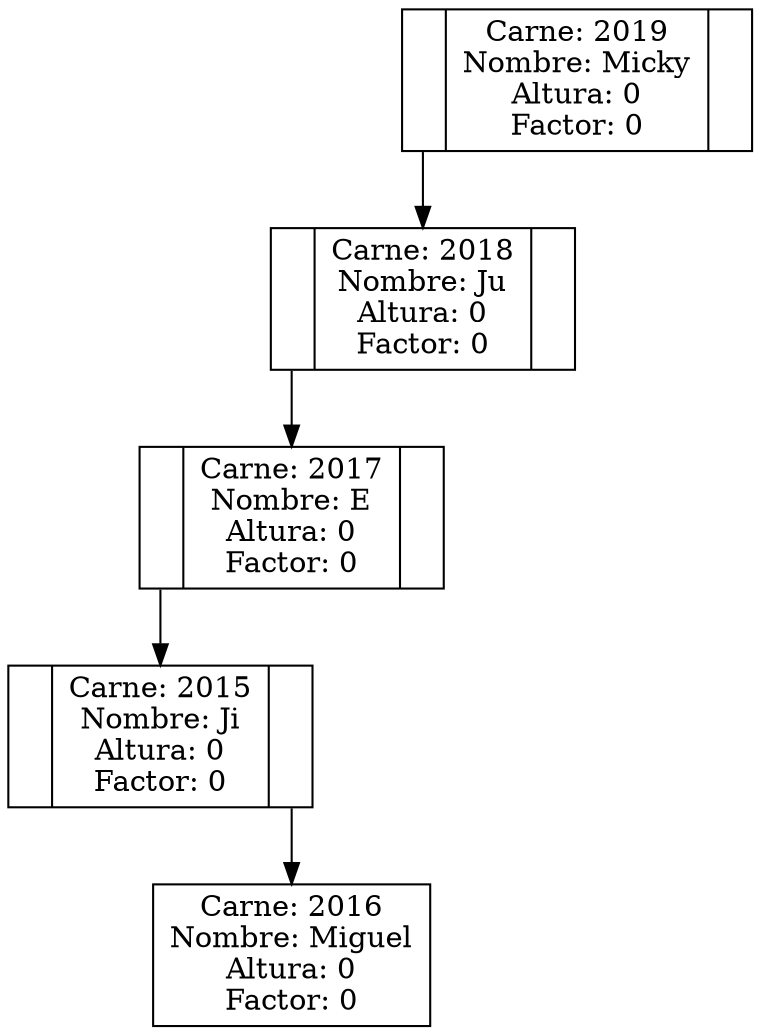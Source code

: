digraph grafico{
node [shape = record];
graph [nodesep = 1];
rankdir=TB;
"2019"[label= "<C0>| Carne: 2019\nNombre: Micky\nAltura: 0\nFactor: 0|<C1>"];
"2018"[label= "<C0>| Carne: 2018\nNombre: Ju\nAltura: 0\nFactor: 0|<C1>"];
"2017"[label= "<C0>| Carne: 2017\nNombre: E\nAltura: 0\nFactor: 0|<C1>"];
"2015"[label= "<C0>| Carne: 2015\nNombre: Ji\nAltura: 0\nFactor: 0|<C1>"];
"2016"[label= "Carne: 2016\nNombre: Miguel\nAltura: 0\nFactor: 0"];
"2015":C1->"2016";
{rank=same; "2016" }
"2017":C0->"2015";
{rank=same; "2015" }
"2018":C0->"2017";
{rank=same; "2017" }
"2019":C0->"2018";
{rank=same; "2018" }
}